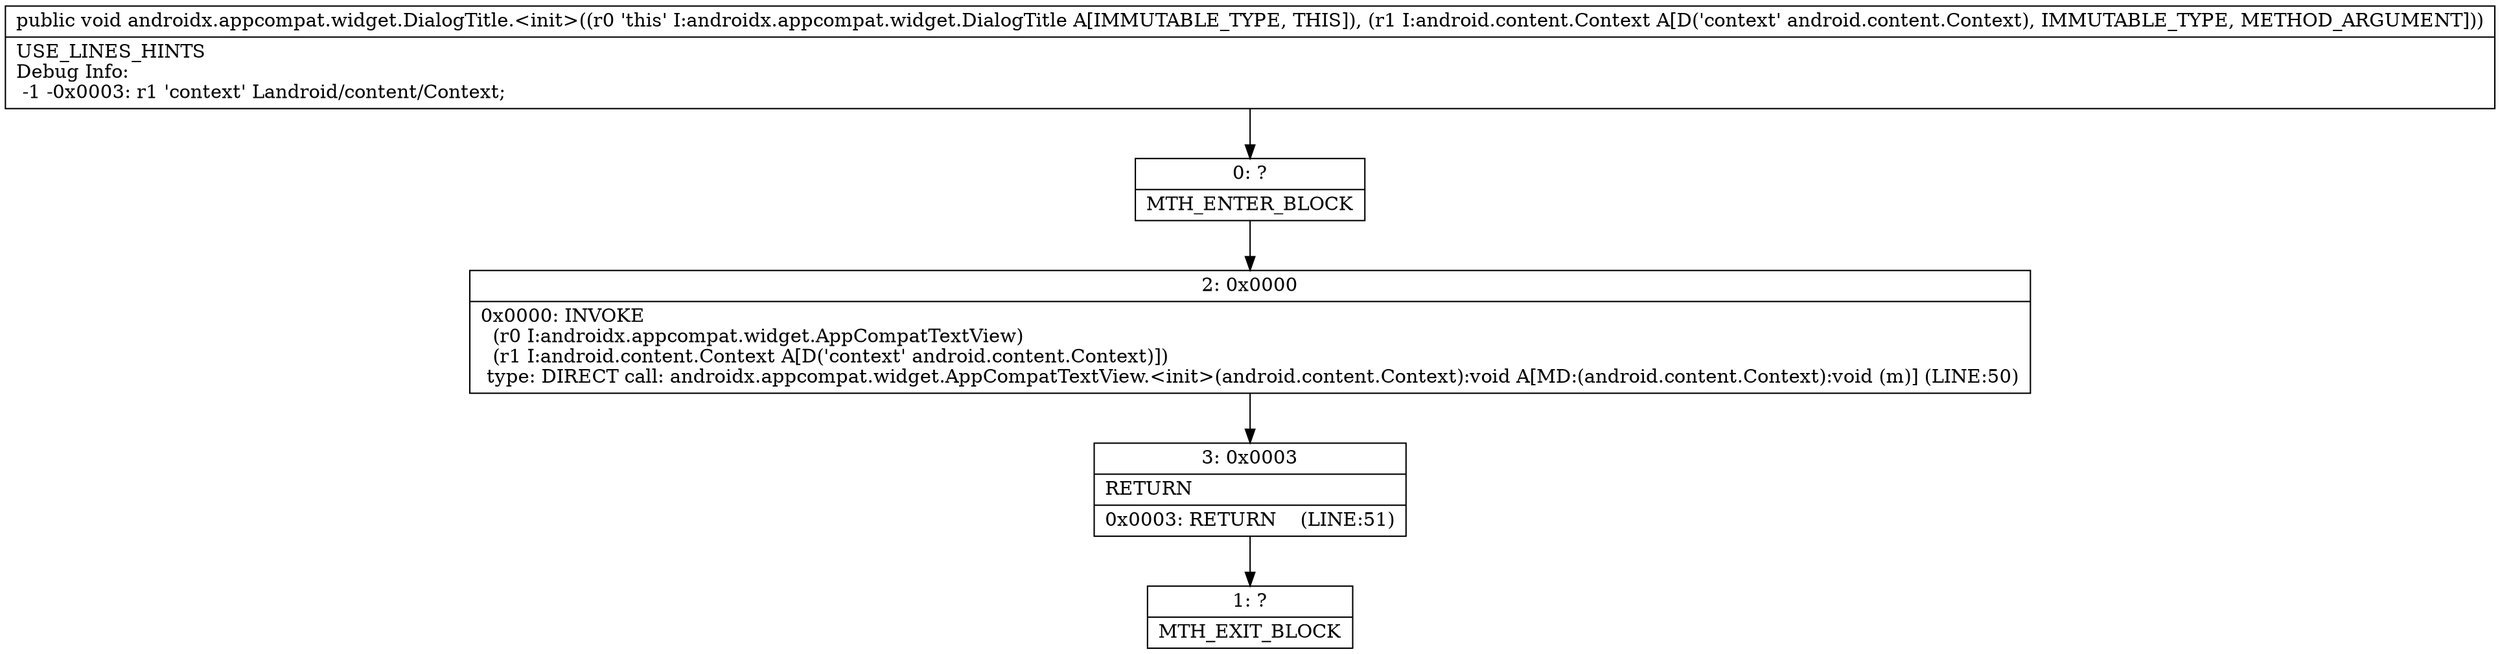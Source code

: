 digraph "CFG forandroidx.appcompat.widget.DialogTitle.\<init\>(Landroid\/content\/Context;)V" {
Node_0 [shape=record,label="{0\:\ ?|MTH_ENTER_BLOCK\l}"];
Node_2 [shape=record,label="{2\:\ 0x0000|0x0000: INVOKE  \l  (r0 I:androidx.appcompat.widget.AppCompatTextView)\l  (r1 I:android.content.Context A[D('context' android.content.Context)])\l type: DIRECT call: androidx.appcompat.widget.AppCompatTextView.\<init\>(android.content.Context):void A[MD:(android.content.Context):void (m)] (LINE:50)\l}"];
Node_3 [shape=record,label="{3\:\ 0x0003|RETURN\l|0x0003: RETURN    (LINE:51)\l}"];
Node_1 [shape=record,label="{1\:\ ?|MTH_EXIT_BLOCK\l}"];
MethodNode[shape=record,label="{public void androidx.appcompat.widget.DialogTitle.\<init\>((r0 'this' I:androidx.appcompat.widget.DialogTitle A[IMMUTABLE_TYPE, THIS]), (r1 I:android.content.Context A[D('context' android.content.Context), IMMUTABLE_TYPE, METHOD_ARGUMENT]))  | USE_LINES_HINTS\lDebug Info:\l  \-1 \-0x0003: r1 'context' Landroid\/content\/Context;\l}"];
MethodNode -> Node_0;Node_0 -> Node_2;
Node_2 -> Node_3;
Node_3 -> Node_1;
}

